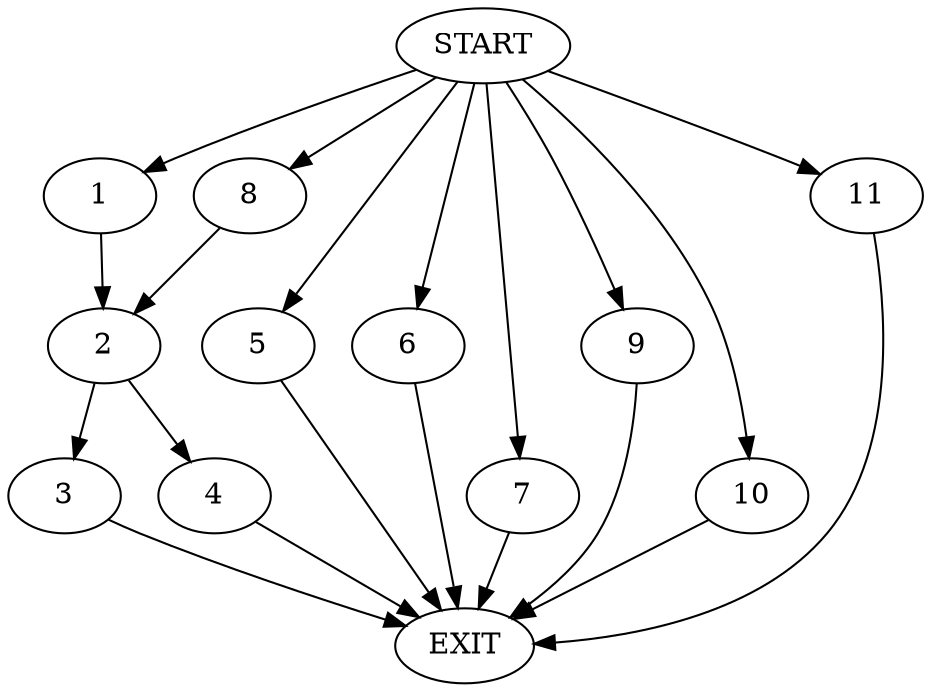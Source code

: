 digraph {
0 [label="START"]
12 [label="EXIT"]
0 -> 1
1 -> 2
2 -> 3
2 -> 4
0 -> 5
5 -> 12
0 -> 6
6 -> 12
0 -> 7
7 -> 12
3 -> 12
0 -> 8
8 -> 2
4 -> 12
0 -> 9
9 -> 12
0 -> 10
10 -> 12
0 -> 11
11 -> 12
}
